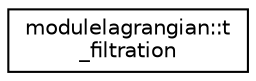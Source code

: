 digraph "Graphical Class Hierarchy"
{
 // LATEX_PDF_SIZE
  edge [fontname="Helvetica",fontsize="10",labelfontname="Helvetica",labelfontsize="10"];
  node [fontname="Helvetica",fontsize="10",shape=record];
  rankdir="LR";
  Node0 [label="modulelagrangian::t\l_filtration",height=0.2,width=0.4,color="black", fillcolor="white", style="filled",URL="$structmodulelagrangian_1_1t__filtration.html",tooltip=" "];
}
